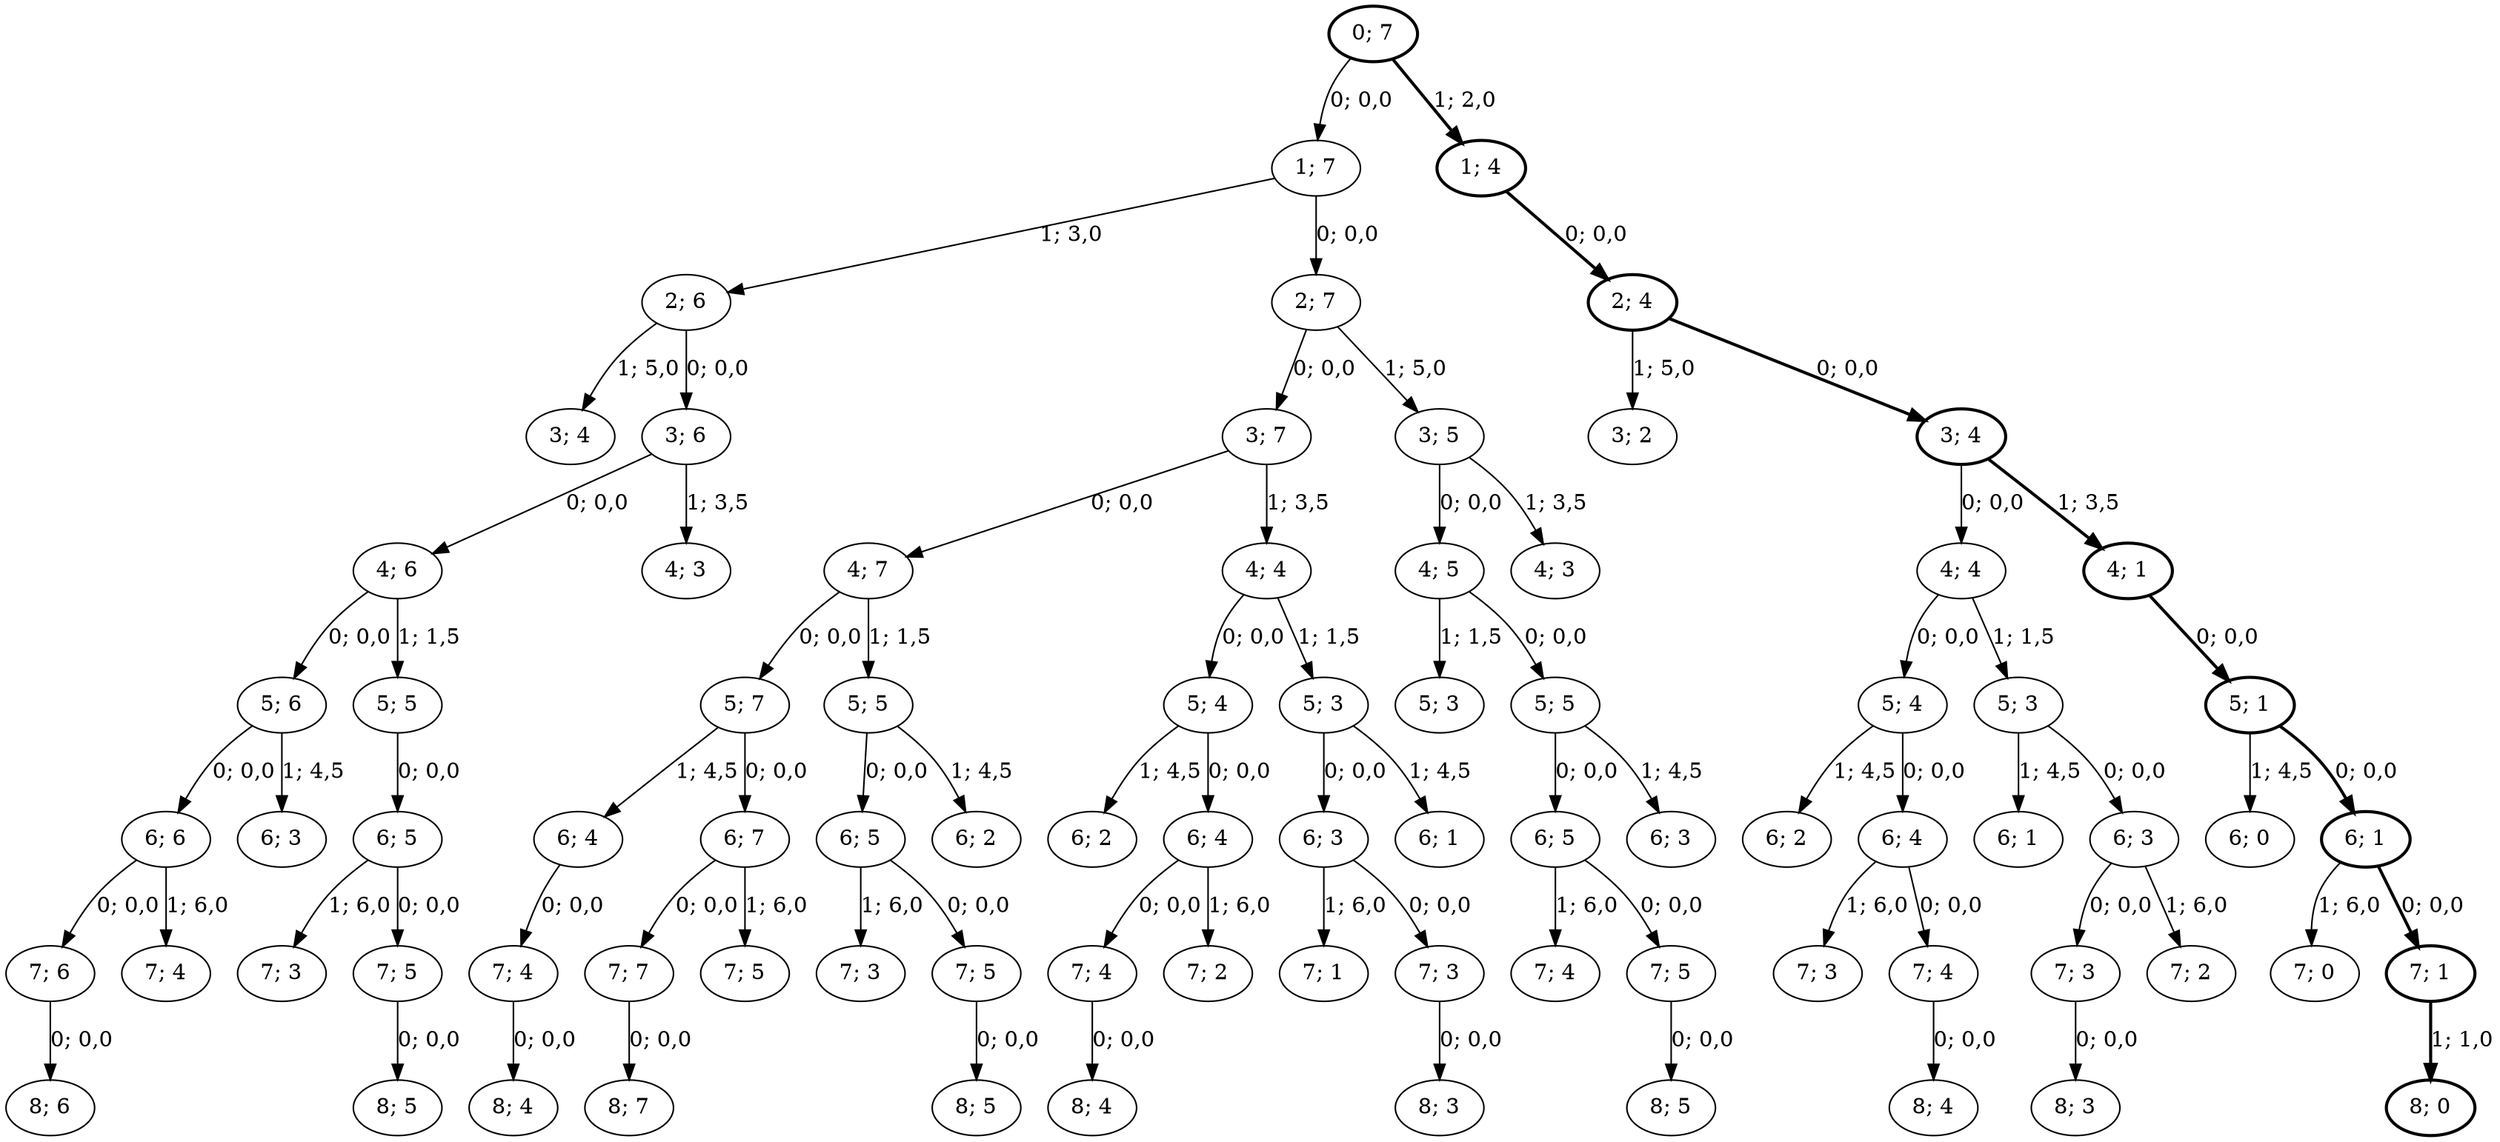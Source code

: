 strict digraph G {
  1 [ style="solid" label="7; 3" ];
  2 [ style="solid" label="6; 2" ];
  3 [ style="solid" label="7; 1" ];
  4 [ style="solid" label="6; 0" ];
  5 [ style="bold" label="8; 0" ];
  6 [ style="solid" label="2; 6" ];
  7 [ style="solid" label="4; 6" ];
  8 [ style="solid" label="6; 6" ];
  9 [ style="solid" label="8; 6" ];
  10 [ style="solid" label="3; 4" ];
  11 [ style="bold" label="2; 4" ];
  12 [ style="solid" label="6; 4" ];
  13 [ style="solid" label="4; 4" ];
  14 [ style="solid" label="4; 3" ];
  15 [ style="solid" label="6; 4" ];
  16 [ style="solid" label="8; 4" ];
  17 [ style="solid" label="6; 3" ];
  18 [ style="solid" label="8; 4" ];
  19 [ style="solid" label="3; 2" ];
  20 [ style="solid" label="8; 3" ];
  21 [ style="solid" label="6; 2" ];
  22 [ style="solid" label="7; 3" ];
  23 [ style="bold" label="4; 1" ];
  24 [ style="solid" label="7; 3" ];
  25 [ style="bold" label="6; 1" ];
  26 [ style="solid" label="1; 7" ];
  27 [ style="solid" label="3; 7" ];
  28 [ style="solid" label="6; 1" ];
  29 [ style="solid" label="5; 7" ];
  30 [ style="solid" label="7; 7" ];
  31 [ style="solid" label="4; 5" ];
  32 [ style="solid" label="6; 5" ];
  33 [ style="solid" label="8; 5" ];
  34 [ style="solid" label="5; 4" ];
  35 [ style="solid" label="6; 5" ];
  36 [ style="solid" label="7; 4" ];
  37 [ style="solid" label="6; 5" ];
  38 [ style="solid" label="8; 5" ];
  39 [ style="solid" label="8; 5" ];
  40 [ style="solid" label="7; 4" ];
  41 [ style="solid" label="5; 3" ];
  42 [ style="solid" label="6; 3" ];
  43 [ style="solid" label="6; 3" ];
  44 [ style="solid" label="8; 3" ];
  45 [ style="solid" label="7; 3" ];
  46 [ style="solid" label="6; 1" ];
  47 [ style="solid" label="7; 0" ];
  48 [ style="solid" label="3; 6" ];
  49 [ style="solid" label="5; 6" ];
  50 [ style="solid" label="7; 6" ];
  51 [ style="bold" label="1; 4" ];
  52 [ style="solid" label="7; 5" ];
  53 [ style="solid" label="4; 3" ];
  54 [ style="bold" label="3; 4" ];
  55 [ style="solid" label="5; 4" ];
  56 [ style="solid" label="7; 4" ];
  57 [ style="solid" label="5; 3" ];
  58 [ style="solid" label="7; 4" ];
  59 [ style="solid" label="7; 3" ];
  60 [ style="solid" label="7; 2" ];
  61 [ style="bold" label="5; 1" ];
  62 [ style="bold" label="0; 7" ];
  63 [ style="solid" label="6; 2" ];
  64 [ style="bold" label="7; 1" ];
  65 [ style="solid" label="7; 2" ];
  66 [ style="solid" label="2; 7" ];
  67 [ style="solid" label="4; 7" ];
  68 [ style="solid" label="6; 7" ];
  69 [ style="solid" label="8; 7" ];
  70 [ style="solid" label="3; 5" ];
  71 [ style="solid" label="5; 5" ];
  72 [ style="solid" label="7; 5" ];
  73 [ style="solid" label="4; 4" ];
  74 [ style="solid" label="5; 5" ];
  75 [ style="solid" label="5; 5" ];
  76 [ style="solid" label="6; 4" ];
  77 [ style="solid" label="7; 5" ];
  78 [ style="solid" label="8; 4" ];
  79 [ style="solid" label="7; 5" ];
  80 [ style="solid" label="6; 3" ];
  81 [ style="solid" label="5; 3" ];
  82 [ style="solid" label="7; 4" ];
  42 -> 1 [ style="solid" label="0; 0,0" ];
  55 -> 2 [ style="solid" label="1; 4,5" ];
  17 -> 3 [ style="solid" label="1; 6,0" ];
  61 -> 4 [ style="solid" label="1; 4,5" ];
  64 -> 5 [ style="bold" label="1; 1,0" ];
  26 -> 6 [ style="solid" label="1; 3,0" ];
  48 -> 7 [ style="solid" label="0; 0,0" ];
  49 -> 8 [ style="solid" label="0; 0,0" ];
  50 -> 9 [ style="solid" label="0; 0,0" ];
  6 -> 10 [ style="solid" label="1; 5,0" ];
  51 -> 11 [ style="bold" label="0; 0,0" ];
  29 -> 12 [ style="solid" label="1; 4,5" ];
  54 -> 13 [ style="solid" label="0; 0,0" ];
  48 -> 14 [ style="solid" label="1; 3,5" ];
  55 -> 15 [ style="solid" label="0; 0,0" ];
  56 -> 16 [ style="solid" label="0; 0,0" ];
  57 -> 17 [ style="solid" label="0; 0,0" ];
  58 -> 18 [ style="solid" label="0; 0,0" ];
  11 -> 19 [ style="solid" label="1; 5,0" ];
  59 -> 20 [ style="solid" label="0; 0,0" ];
  34 -> 21 [ style="solid" label="1; 4,5" ];
  35 -> 22 [ style="solid" label="1; 6,0" ];
  54 -> 23 [ style="bold" label="1; 3,5" ];
  37 -> 24 [ style="solid" label="1; 6,0" ];
  61 -> 25 [ style="bold" label="0; 0,0" ];
  62 -> 26 [ style="solid" label="0; 0,0" ];
  66 -> 27 [ style="solid" label="0; 0,0" ];
  81 -> 28 [ style="solid" label="1; 4,5" ];
  67 -> 29 [ style="solid" label="0; 0,0" ];
  68 -> 30 [ style="solid" label="0; 0,0" ];
  70 -> 31 [ style="solid" label="0; 0,0" ];
  71 -> 32 [ style="solid" label="0; 0,0" ];
  72 -> 33 [ style="solid" label="0; 0,0" ];
  73 -> 34 [ style="solid" label="0; 0,0" ];
  74 -> 35 [ style="solid" label="0; 0,0" ];
  76 -> 36 [ style="solid" label="0; 0,0" ];
  75 -> 37 [ style="solid" label="0; 0,0" ];
  77 -> 38 [ style="solid" label="0; 0,0" ];
  79 -> 39 [ style="solid" label="0; 0,0" ];
  32 -> 40 [ style="solid" label="1; 6,0" ];
  31 -> 41 [ style="solid" label="1; 1,5" ];
  81 -> 42 [ style="solid" label="0; 0,0" ];
  49 -> 43 [ style="solid" label="1; 4,5" ];
  1 -> 44 [ style="solid" label="0; 0,0" ];
  15 -> 45 [ style="solid" label="1; 6,0" ];
  57 -> 46 [ style="solid" label="1; 4,5" ];
  25 -> 47 [ style="solid" label="1; 6,0" ];
  6 -> 48 [ style="solid" label="0; 0,0" ];
  7 -> 49 [ style="solid" label="0; 0,0" ];
  8 -> 50 [ style="solid" label="0; 0,0" ];
  62 -> 51 [ style="bold" label="1; 2,0" ];
  68 -> 52 [ style="solid" label="1; 6,0" ];
  70 -> 53 [ style="solid" label="1; 3,5" ];
  11 -> 54 [ style="bold" label="0; 0,0" ];
  13 -> 55 [ style="solid" label="0; 0,0" ];
  12 -> 56 [ style="solid" label="0; 0,0" ];
  73 -> 57 [ style="solid" label="1; 1,5" ];
  15 -> 58 [ style="solid" label="0; 0,0" ];
  17 -> 59 [ style="solid" label="0; 0,0" ];
  76 -> 60 [ style="solid" label="1; 6,0" ];
  23 -> 61 [ style="bold" label="0; 0,0" ];
  74 -> 63 [ style="solid" label="1; 4,5" ];
  25 -> 64 [ style="bold" label="0; 0,0" ];
  42 -> 65 [ style="solid" label="1; 6,0" ];
  26 -> 66 [ style="solid" label="0; 0,0" ];
  27 -> 67 [ style="solid" label="0; 0,0" ];
  29 -> 68 [ style="solid" label="0; 0,0" ];
  30 -> 69 [ style="solid" label="0; 0,0" ];
  66 -> 70 [ style="solid" label="1; 5,0" ];
  31 -> 71 [ style="solid" label="0; 0,0" ];
  32 -> 72 [ style="solid" label="0; 0,0" ];
  27 -> 73 [ style="solid" label="1; 3,5" ];
  67 -> 74 [ style="solid" label="1; 1,5" ];
  7 -> 75 [ style="solid" label="1; 1,5" ];
  34 -> 76 [ style="solid" label="0; 0,0" ];
  35 -> 77 [ style="solid" label="0; 0,0" ];
  36 -> 78 [ style="solid" label="0; 0,0" ];
  37 -> 79 [ style="solid" label="0; 0,0" ];
  71 -> 80 [ style="solid" label="1; 4,5" ];
  13 -> 81 [ style="solid" label="1; 1,5" ];
  8 -> 82 [ style="solid" label="1; 6,0" ];
}
